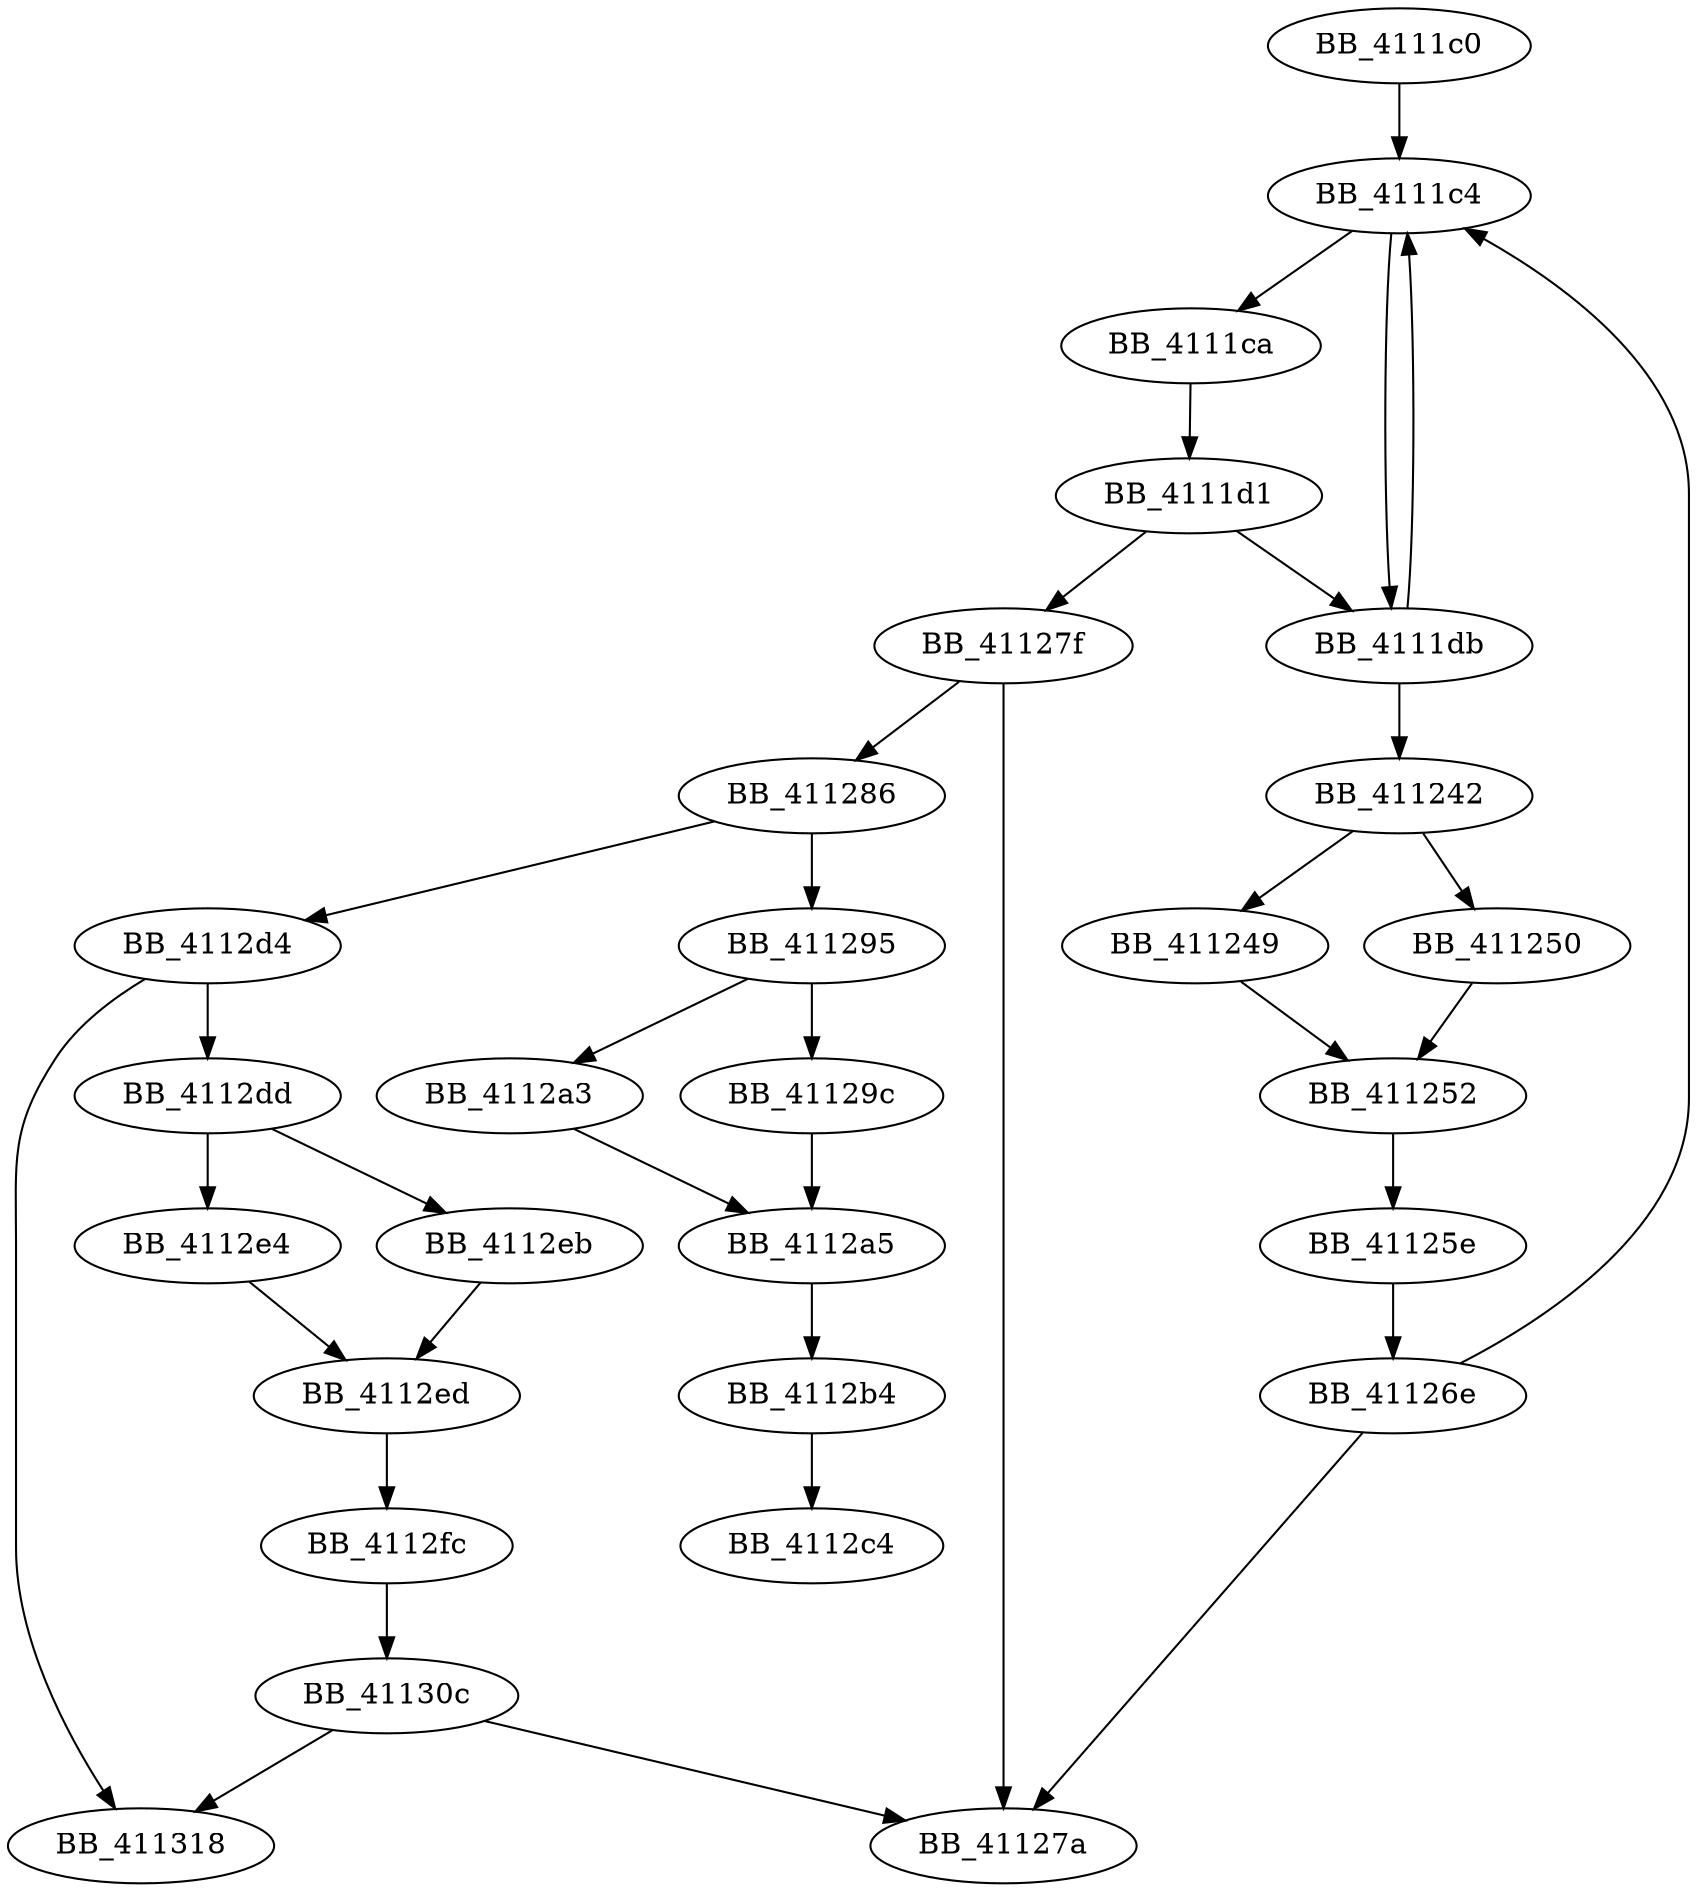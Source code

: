 DiGraph sub_4111C0{
BB_4111c0->BB_4111c4
BB_4111c4->BB_4111ca
BB_4111c4->BB_4111db
BB_4111ca->BB_4111d1
BB_4111d1->BB_4111db
BB_4111d1->BB_41127f
BB_4111db->BB_4111c4
BB_4111db->BB_411242
BB_411242->BB_411249
BB_411242->BB_411250
BB_411249->BB_411252
BB_411250->BB_411252
BB_411252->BB_41125e
BB_41125e->BB_41126e
BB_41126e->BB_4111c4
BB_41126e->BB_41127a
BB_41127f->BB_41127a
BB_41127f->BB_411286
BB_411286->BB_411295
BB_411286->BB_4112d4
BB_411295->BB_41129c
BB_411295->BB_4112a3
BB_41129c->BB_4112a5
BB_4112a3->BB_4112a5
BB_4112a5->BB_4112b4
BB_4112b4->BB_4112c4
BB_4112d4->BB_4112dd
BB_4112d4->BB_411318
BB_4112dd->BB_4112e4
BB_4112dd->BB_4112eb
BB_4112e4->BB_4112ed
BB_4112eb->BB_4112ed
BB_4112ed->BB_4112fc
BB_4112fc->BB_41130c
BB_41130c->BB_41127a
BB_41130c->BB_411318
}
